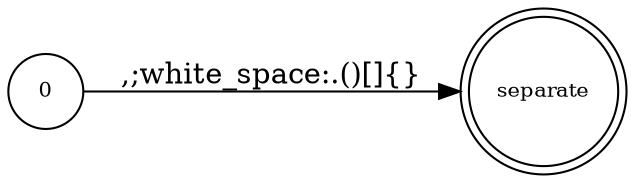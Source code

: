digraph finit_state_machine {
    rankdir=LR;
    size="50,50";
    
    // the number and the string node 1 ~ 100
    node [shape = circle, label = "0", fontsize = 10]; 0;
    /*
    node [shape = circle, label = "1", fontsize = 10]; 1;
    node [shape = circle, label = "2", fontsize = 10]; 2;
    node [shape = circle, label = "3", fontsize = 10]; 3;
    node [shape = circle, label = "4", fontsize = 10]; 4;
    node [shape = circle, label = "5", fontsize = 10]; 5;
    node [shape = circle, label = "6", fontsize = 10]; 6;
    // the state that is a number
    node [shape = doublecircle, label = "const_n", fontsize = 10]; 7;    
    node [shape = circle, label = "8", fontsize = 10]; 8;
    node [shape = circle, label = "9", fontsize = 10]; 9;
    node [shape = circle, label = "10", fontsize = 10]; 10;
    node [shape = circle, label = "11", fontsize = 10]; 11;

    node [shape = circle, label = "12", fontsize = 10]; 12;
    node [shape = circle, label = "13", fontsize = 10]; 13;
    node [shape = doublecircle, label = "const_s", fontsize = 10]; 14;
    node [shape = circle, label = "15", fontsize = 10]; 15;
    node [shape = circle, label = "16", fontsize = 10]; 16;
    node [shape = doublecircle, label = "const_s", fontsize = 10]; 17
    */
    
    // the separate character  200 ~ 300
    // , ; white_space : ( ) [ ] { } 
    node [shape = doublecircle, label = "separate", fontsize = 10]; 200;  // ,
    
    /* the operator characer 400 ~ 500
    // ([point - operator *, &], -, +) need to be foucused on
    node [shape = doublecircle, label = "400", fontsize = 10]; 400;       // +, ++, +=
    node [shape = doublecircle, label = "401", fontsize = 10]; 401;       // +
    node [shape = doublecircle, label = "402", fontsize = 10]; 402;       // ++
    node [shape = doublecircle, label = "403", fontsize = 10]; 403;       // +=
    
    node [shape = doublecircle, label = "404", fontsize = 10]; 404;       // -, --, -=, ->
    node [shape = doublecircle, label = "405", fontsize = 10]; 405;       // -
    node [shape = doublecircle, label = "406", fontsize = 10]; 406;       // --
    node [shape = doublecircle, label = "407", fontsize = 10]; 407;       // -=
    
    node [shape = doublecircle, label = "408", fontsize = 10]; 408;       // *, *=
    node [shape = doublecircle, label = "409", fontsize = 10]; 409;       // *
    node [shape = doublecircle, label = "410", fontsize = 10]; 410;       // *=
    
    node [shape = doublecircle, label = "411", fontsize = 10]; 411;       // /, /=
    node [shape = doublecircle, label = "412", fontsize = 10]; 412;       // /
    node [shape = doublecircle, label = "413", fontsize = 10]; 413;       // /=
    
    node [shape = doublecircle, label = "414", fontsize = 10]; 414;       // %, %=
    node [shape = doublecircle, label = "415", fontsize = 10]; 415;       // %
    node [shape = doublecircle, label = "416", fontsize = 10]; 416;       // %=
    
    node [shape = doublecircle, label = "417", fontsize = 10]; 417;       // =, ==
    node [shape = doublecircle, label = "418", fontsize = 10]; 418;       // =
    node [shape = doublecircle, label = "419", fontsize = 10]; 419;       // ==
    
    node [shape = doublecircle, label = "420", fontsize = 10]; 420;       // !, !=
    node [shape = doublecircle, label = "421", fontsize = 10]; 421;       // !
    node [shape = doublecircle, label = "422", fontsize = 10]; 422;       // !=
    
    node [shape = doublecircle, label = "423", fontsize = 10]; 423;       // <, <=, <<
    node [shape = doublecircle, label = "424", fontsize = 10]; 424;       // <
    node [shape = doublecircle, label = "425", fontsize = 10]; 425;       // <=
    node [shape = doublecircle, label = "426", fontsize = 10]; 426;       // <<
    
    node [shape = doublecircle, label = "427", fontsize = 10]; 427;       // >, >=, >>
    node [shape = doublecircle, label = "428", fontsize = 10]; 428;       // >
    node [shape = doublecircle, label = "429", fontsize = 10]; 429;       // >=
    node [shape = doublecircle, label = "430", fontsize = 10]; 430;       // >>
    
    node [shape = doublecircle, label = "431", fontsize = 10]; 431;       // ~
    
    node [shape = doublecircle, label = "432", fontsize = 10]; 432;       // &, &&, &=
    node [shape = doublecircle, label = "433", fontsize = 10]; 433;       // &
    node [shape = doublecircle, label = "434", fontsize = 10]; 434;       // &&
    node [shape = doublecircle, label = "435", fontsize = 10]; 435;       // &=
    
    node [shape = doublecircle, label = "436", fontsize = 10]; 436;       // |, ||, |=
    node [shape = doublecircle, label = "437", fontsize = 10]; 437;       // |
    node [shape = doublecircle, label = "438", fontsize = 10]; 438;       // ||
    node [shape = doublecircle, label = "439", fontsize = 10]; 439;       // |=

    node [shape = doublecircle, label = "440", fontsize = 10]; 440;       // .
    node [shape = doublecircle, label = "441", fontsize = 10]; 441;       // ?

    node [shape = doublecircle, label = "442", fontsize = 10]; 442;       // ^, ^=
    node [shape = doublecircle, label = "443", fontsize = 10]; 443;       // ^
    node [shape = doublecircle, label = "444", fontsize = 10]; 444;       // ^=

    node [shape = doublecircle, label = "445", fontsize = 10]; 445;       // ->
    
    */

    /*
    // name node 600 ~ 700
    node [shape = circle, label = "600", fontsize = 10]; 600;             
    node [shape = doublecircle, label = "identifier", fontsize = 10]; 601;             //
    
    // name edge, need to check the saver name in C
    0       ->      600      [label="character,_"];
    600     ->      600      [label="character,digit,_"];
    600     ->      601      [label="other"];
    */

    /*
    // the number and the string edge
    0       ->      1       [label="not 0"];
    0       ->      8       [label="0"];
    1       ->      1       [label="digit"];
    1       ->      2       [label="."];
    1       ->      4       [label="e/E"];
    1       ->      7       [label="other_1"];
    2       ->      3       [label="digit"];
    2       ->      7       [label="digit"];
    3       ->      3       [label="digit"];
    3       ->      7       [label="other_1"];
    3       ->      4       [label="e/E"];
    4       ->      6       [label="digit"];
    4       ->      5       [label="+/-"];
    4       ->      7       [label="other_1"];
    5       ->      6       [label="digit"];
    6       ->      6       [label="digit"];
    6       ->      7       [label="other_1"];
    8       ->      1       [label="8,9"];
    8       ->      9       [label="0~7"];
    8       ->      10      [label="xX"];
    8       ->      7       [label="other_1"];
    8       ->      2       [label="."]
    9       ->      9       [label="0~7"];
    9       ->      1       [label="8,9"];
    9       ->      7       [label="other_1"];
    9       ->      2       [label="."];
    10      ->      11      [label="0~9A~Fa~f"];
    11      ->      11      [label="0~9A~Fa~f"];
    11      ->      7       [label="other_1"];

    0       ->      12      [label="s'"];
    12      ->      12      [label="not\nots'"];
    12      ->      13      [label="\\"];
    12      ->      14      [label="s'"]
    13      ->      12      [label="char"];

    0       ->      15      [label="s\""];
    15      ->      15      [label="not\nots\""];
    15      ->      16      [label="\\"];
    15      ->      17      [label="s\""];
    16      ->      15      [label="char"];
    */

    // the separate character edge
    0       ->      200    [label=",;white_space:.()[]{}"];
}

